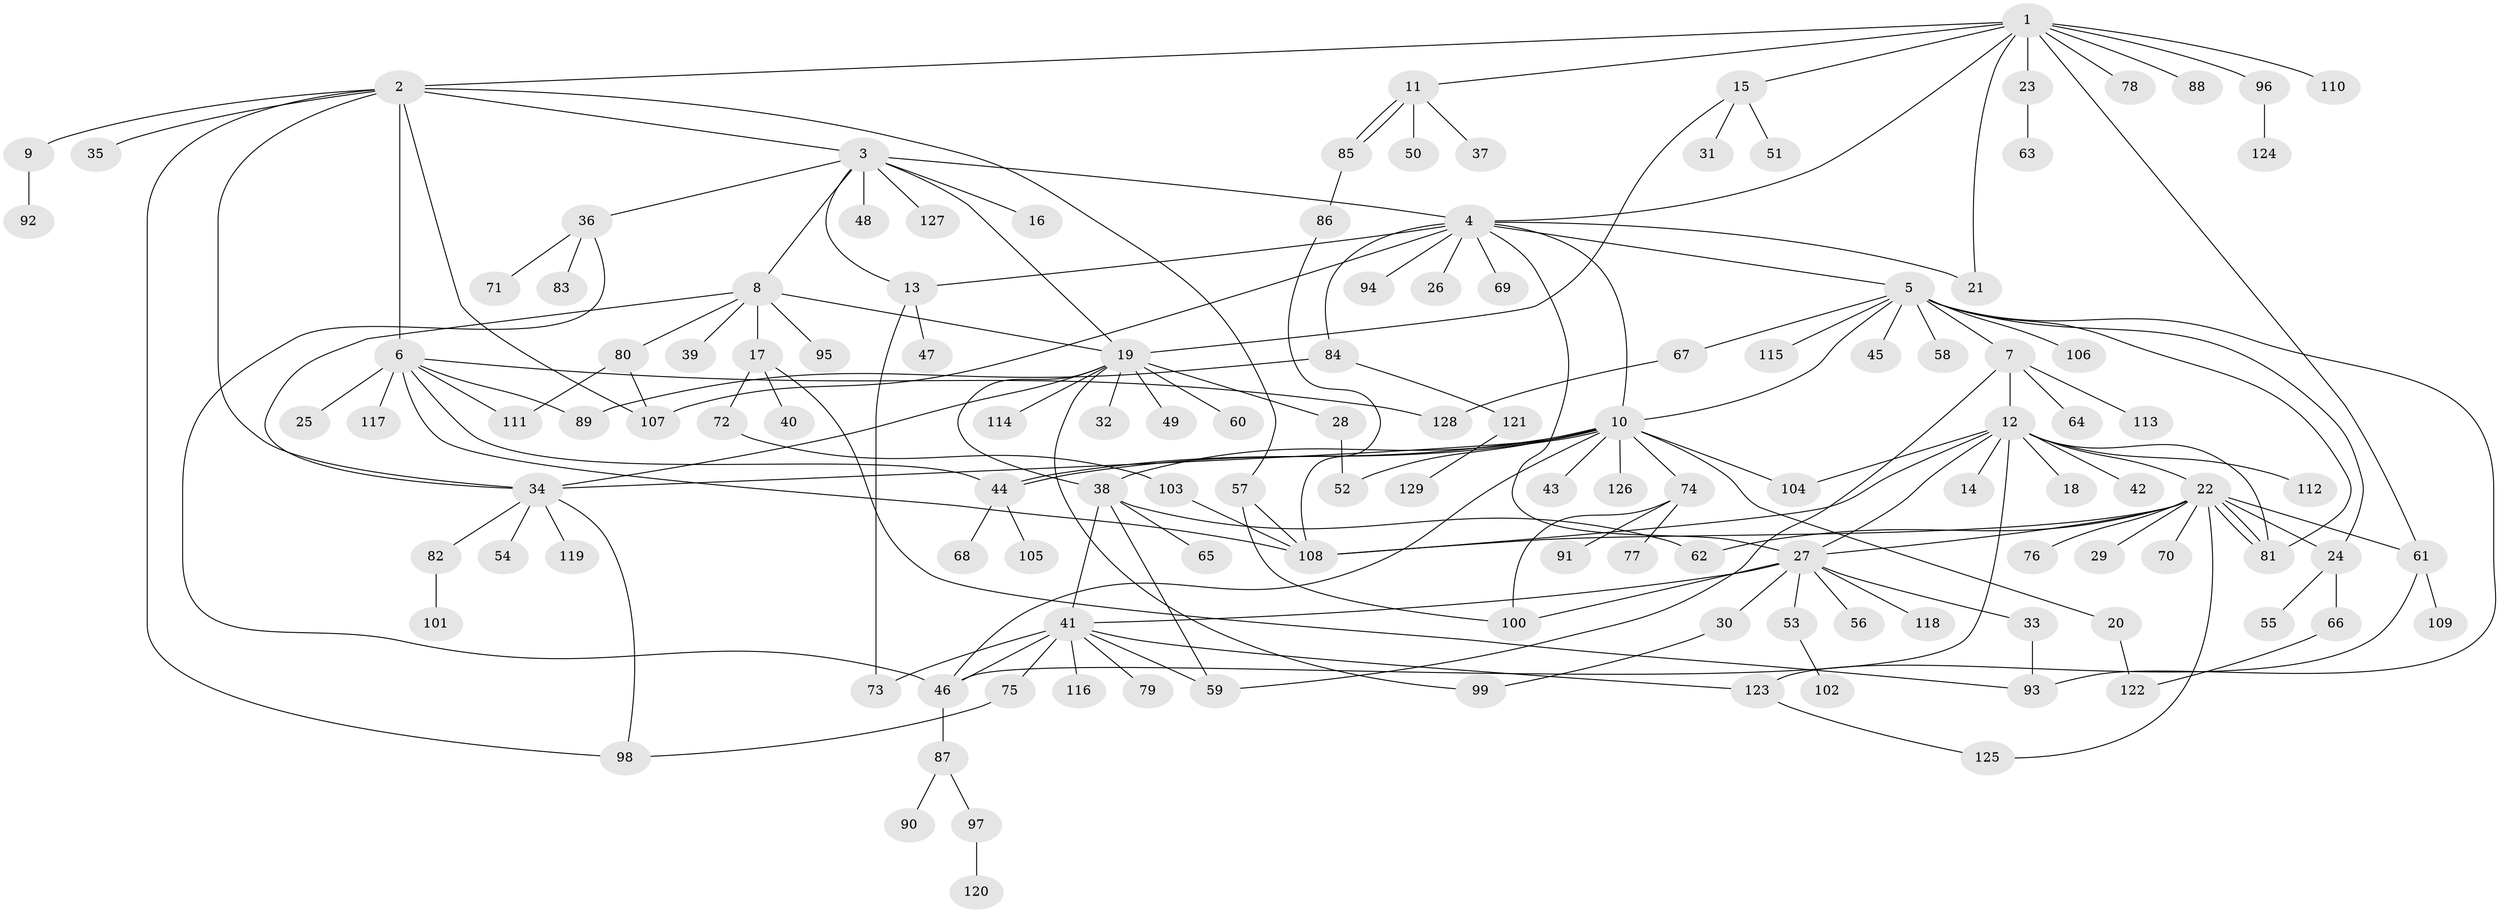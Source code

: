 // coarse degree distribution, {10: 0.043478260869565216, 8: 0.03260869565217391, 11: 0.03260869565217391, 7: 0.021739130434782608, 3: 0.15217391304347827, 6: 0.021739130434782608, 2: 0.21739130434782608, 4: 0.03260869565217391, 1: 0.41304347826086957, 9: 0.010869565217391304, 5: 0.021739130434782608}
// Generated by graph-tools (version 1.1) at 2025/50/03/04/25 22:50:44]
// undirected, 129 vertices, 178 edges
graph export_dot {
  node [color=gray90,style=filled];
  1;
  2;
  3;
  4;
  5;
  6;
  7;
  8;
  9;
  10;
  11;
  12;
  13;
  14;
  15;
  16;
  17;
  18;
  19;
  20;
  21;
  22;
  23;
  24;
  25;
  26;
  27;
  28;
  29;
  30;
  31;
  32;
  33;
  34;
  35;
  36;
  37;
  38;
  39;
  40;
  41;
  42;
  43;
  44;
  45;
  46;
  47;
  48;
  49;
  50;
  51;
  52;
  53;
  54;
  55;
  56;
  57;
  58;
  59;
  60;
  61;
  62;
  63;
  64;
  65;
  66;
  67;
  68;
  69;
  70;
  71;
  72;
  73;
  74;
  75;
  76;
  77;
  78;
  79;
  80;
  81;
  82;
  83;
  84;
  85;
  86;
  87;
  88;
  89;
  90;
  91;
  92;
  93;
  94;
  95;
  96;
  97;
  98;
  99;
  100;
  101;
  102;
  103;
  104;
  105;
  106;
  107;
  108;
  109;
  110;
  111;
  112;
  113;
  114;
  115;
  116;
  117;
  118;
  119;
  120;
  121;
  122;
  123;
  124;
  125;
  126;
  127;
  128;
  129;
  1 -- 2;
  1 -- 4;
  1 -- 11;
  1 -- 15;
  1 -- 21;
  1 -- 23;
  1 -- 61;
  1 -- 78;
  1 -- 88;
  1 -- 96;
  1 -- 110;
  2 -- 3;
  2 -- 6;
  2 -- 9;
  2 -- 34;
  2 -- 35;
  2 -- 57;
  2 -- 98;
  2 -- 107;
  3 -- 4;
  3 -- 8;
  3 -- 13;
  3 -- 16;
  3 -- 19;
  3 -- 36;
  3 -- 48;
  3 -- 127;
  4 -- 5;
  4 -- 10;
  4 -- 13;
  4 -- 21;
  4 -- 26;
  4 -- 27;
  4 -- 69;
  4 -- 84;
  4 -- 94;
  4 -- 107;
  5 -- 7;
  5 -- 10;
  5 -- 24;
  5 -- 45;
  5 -- 58;
  5 -- 67;
  5 -- 81;
  5 -- 93;
  5 -- 106;
  5 -- 115;
  6 -- 25;
  6 -- 44;
  6 -- 89;
  6 -- 108;
  6 -- 111;
  6 -- 117;
  6 -- 128;
  7 -- 12;
  7 -- 59;
  7 -- 64;
  7 -- 113;
  8 -- 17;
  8 -- 19;
  8 -- 34;
  8 -- 39;
  8 -- 80;
  8 -- 95;
  9 -- 92;
  10 -- 20;
  10 -- 34;
  10 -- 38;
  10 -- 43;
  10 -- 44;
  10 -- 44;
  10 -- 46;
  10 -- 52;
  10 -- 74;
  10 -- 104;
  10 -- 126;
  11 -- 37;
  11 -- 50;
  11 -- 85;
  11 -- 85;
  12 -- 14;
  12 -- 18;
  12 -- 22;
  12 -- 27;
  12 -- 42;
  12 -- 46;
  12 -- 81;
  12 -- 104;
  12 -- 108;
  12 -- 112;
  13 -- 47;
  13 -- 73;
  15 -- 19;
  15 -- 31;
  15 -- 51;
  17 -- 40;
  17 -- 72;
  17 -- 93;
  19 -- 28;
  19 -- 32;
  19 -- 34;
  19 -- 38;
  19 -- 49;
  19 -- 60;
  19 -- 99;
  19 -- 114;
  20 -- 122;
  22 -- 24;
  22 -- 27;
  22 -- 29;
  22 -- 61;
  22 -- 62;
  22 -- 70;
  22 -- 76;
  22 -- 81;
  22 -- 81;
  22 -- 108;
  22 -- 125;
  23 -- 63;
  24 -- 55;
  24 -- 66;
  27 -- 30;
  27 -- 33;
  27 -- 41;
  27 -- 53;
  27 -- 56;
  27 -- 100;
  27 -- 118;
  28 -- 52;
  30 -- 99;
  33 -- 93;
  34 -- 54;
  34 -- 82;
  34 -- 98;
  34 -- 119;
  36 -- 46;
  36 -- 71;
  36 -- 83;
  38 -- 41;
  38 -- 59;
  38 -- 62;
  38 -- 65;
  41 -- 46;
  41 -- 59;
  41 -- 73;
  41 -- 75;
  41 -- 79;
  41 -- 116;
  41 -- 123;
  44 -- 68;
  44 -- 105;
  46 -- 87;
  53 -- 102;
  57 -- 100;
  57 -- 108;
  61 -- 109;
  61 -- 123;
  66 -- 122;
  67 -- 128;
  72 -- 103;
  74 -- 77;
  74 -- 91;
  74 -- 100;
  75 -- 98;
  80 -- 107;
  80 -- 111;
  82 -- 101;
  84 -- 89;
  84 -- 121;
  85 -- 86;
  86 -- 108;
  87 -- 90;
  87 -- 97;
  96 -- 124;
  97 -- 120;
  103 -- 108;
  121 -- 129;
  123 -- 125;
}

